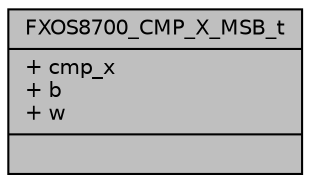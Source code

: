 digraph "FXOS8700_CMP_X_MSB_t"
{
  edge [fontname="Helvetica",fontsize="10",labelfontname="Helvetica",labelfontsize="10"];
  node [fontname="Helvetica",fontsize="10",shape=record];
  Node1 [label="{FXOS8700_CMP_X_MSB_t\n|+ cmp_x\l+ b\l+ w\l|}",height=0.2,width=0.4,color="black", fillcolor="grey75", style="filled", fontcolor="black"];
}
